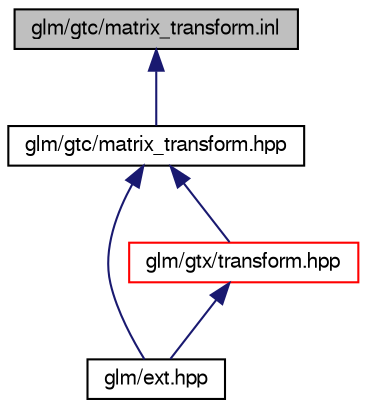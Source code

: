 digraph "glm/gtc/matrix_transform.inl"
{
  edge [fontname="FreeSans",fontsize="10",labelfontname="FreeSans",labelfontsize="10"];
  node [fontname="FreeSans",fontsize="10",shape=record];
  Node1 [label="glm/gtc/matrix_transform.inl",height=0.2,width=0.4,color="black", fillcolor="grey75", style="filled" fontcolor="black"];
  Node1 -> Node2 [dir="back",color="midnightblue",fontsize="10",style="solid",fontname="FreeSans"];
  Node2 [label="glm/gtc/matrix_transform.hpp",height=0.2,width=0.4,color="black", fillcolor="white", style="filled",URL="$d3/d3f/matrix__transform_8hpp.html"];
  Node2 -> Node3 [dir="back",color="midnightblue",fontsize="10",style="solid",fontname="FreeSans"];
  Node3 [label="glm/ext.hpp",height=0.2,width=0.4,color="black", fillcolor="white", style="filled",URL="$d5/da8/ext_8hpp.html"];
  Node2 -> Node4 [dir="back",color="midnightblue",fontsize="10",style="solid",fontname="FreeSans"];
  Node4 [label="glm/gtx/transform.hpp",height=0.2,width=0.4,color="red", fillcolor="white", style="filled",URL="$d6/deb/transform_8hpp.html"];
  Node4 -> Node3 [dir="back",color="midnightblue",fontsize="10",style="solid",fontname="FreeSans"];
}
